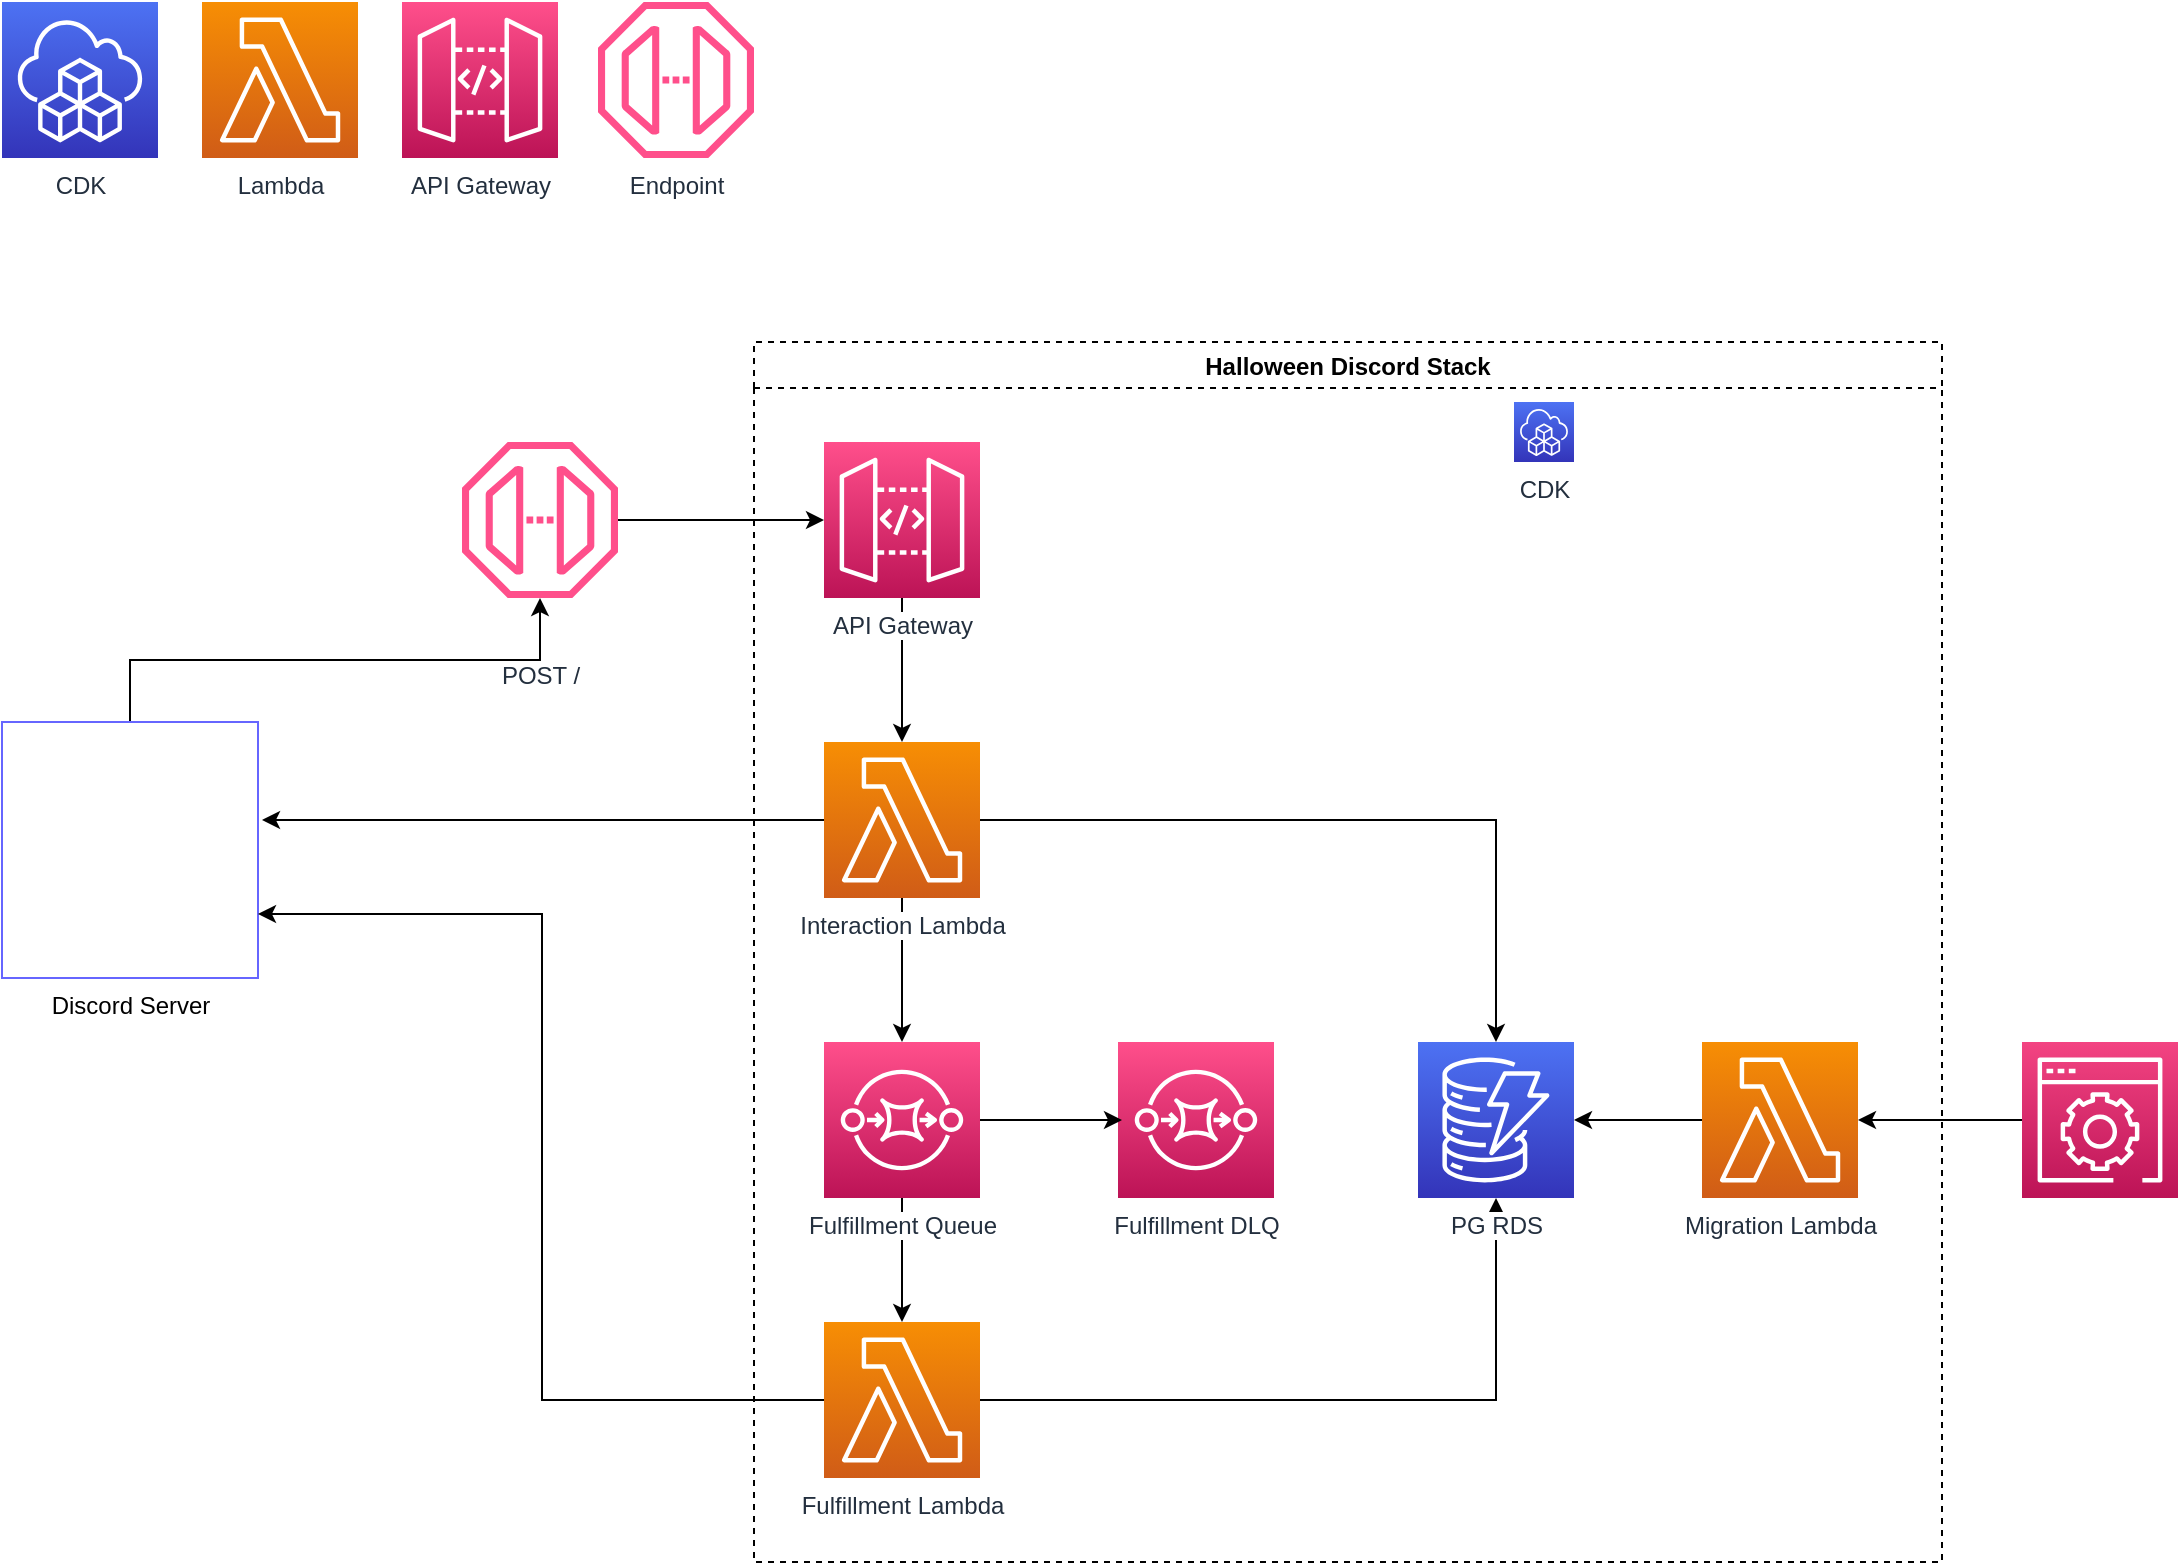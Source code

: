 <mxfile version="15.4.0" type="device"><diagram id="lnBdcAsuuI5BvBr5o2wi" name="Page-1"><mxGraphModel dx="1178" dy="698" grid="1" gridSize="10" guides="1" tooltips="1" connect="1" arrows="1" fold="1" page="1" pageScale="1" pageWidth="850" pageHeight="1100" math="0" shadow="0"><root><mxCell id="0"/><mxCell id="1" parent="0"/><mxCell id="oSQUYnhXIT-6xbtQuUzK-5" value="CDK" style="sketch=0;points=[[0,0,0],[0.25,0,0],[0.5,0,0],[0.75,0,0],[1,0,0],[0,1,0],[0.25,1,0],[0.5,1,0],[0.75,1,0],[1,1,0],[0,0.25,0],[0,0.5,0],[0,0.75,0],[1,0.25,0],[1,0.5,0],[1,0.75,0]];outlineConnect=0;fontColor=#232F3E;gradientColor=#4D72F3;gradientDirection=north;fillColor=#3334B9;strokeColor=#ffffff;dashed=0;verticalLabelPosition=bottom;verticalAlign=top;align=center;html=1;fontSize=12;fontStyle=0;aspect=fixed;shape=mxgraph.aws4.resourceIcon;resIcon=mxgraph.aws4.cloud_development_kit;" parent="1" vertex="1"><mxGeometry x="10" y="10" width="78" height="78" as="geometry"/></mxCell><mxCell id="oSQUYnhXIT-6xbtQuUzK-7" value="Lambda" style="sketch=0;points=[[0,0,0],[0.25,0,0],[0.5,0,0],[0.75,0,0],[1,0,0],[0,1,0],[0.25,1,0],[0.5,1,0],[0.75,1,0],[1,1,0],[0,0.25,0],[0,0.5,0],[0,0.75,0],[1,0.25,0],[1,0.5,0],[1,0.75,0]];outlineConnect=0;fontColor=#232F3E;gradientColor=#F78E04;gradientDirection=north;fillColor=#D05C17;strokeColor=#ffffff;dashed=0;verticalLabelPosition=bottom;verticalAlign=top;align=center;html=1;fontSize=12;fontStyle=0;aspect=fixed;shape=mxgraph.aws4.resourceIcon;resIcon=mxgraph.aws4.lambda;" parent="1" vertex="1"><mxGeometry x="110" y="10" width="78" height="78" as="geometry"/></mxCell><mxCell id="oSQUYnhXIT-6xbtQuUzK-8" value="API Gateway" style="sketch=0;points=[[0,0,0],[0.25,0,0],[0.5,0,0],[0.75,0,0],[1,0,0],[0,1,0],[0.25,1,0],[0.5,1,0],[0.75,1,0],[1,1,0],[0,0.25,0],[0,0.5,0],[0,0.75,0],[1,0.25,0],[1,0.5,0],[1,0.75,0]];outlineConnect=0;fontColor=#232F3E;gradientColor=#FF4F8B;gradientDirection=north;fillColor=#BC1356;strokeColor=#ffffff;dashed=0;verticalLabelPosition=bottom;verticalAlign=top;align=center;html=1;fontSize=12;fontStyle=0;aspect=fixed;shape=mxgraph.aws4.resourceIcon;resIcon=mxgraph.aws4.api_gateway;" parent="1" vertex="1"><mxGeometry x="210" y="10" width="78" height="78" as="geometry"/></mxCell><mxCell id="oSQUYnhXIT-6xbtQuUzK-9" value="Endpoint" style="sketch=0;outlineConnect=0;fontColor=#232F3E;gradientColor=none;fillColor=#FF4F8B;strokeColor=none;dashed=0;verticalLabelPosition=bottom;verticalAlign=top;align=center;html=1;fontSize=12;fontStyle=0;aspect=fixed;pointerEvents=1;shape=mxgraph.aws4.endpoint;" parent="1" vertex="1"><mxGeometry x="308" y="10" width="78" height="78" as="geometry"/></mxCell><mxCell id="oSQUYnhXIT-6xbtQuUzK-32" value="Halloween Discord Stack" style="swimlane;dashed=1;strokeColor=default;strokeWidth=1;" parent="1" vertex="1"><mxGeometry x="386" y="180" width="594" height="610" as="geometry"><mxRectangle x="410" y="210" width="180" height="23" as="alternateBounds"/></mxGeometry></mxCell><mxCell id="oSQUYnhXIT-6xbtQuUzK-20" value="CDK" style="sketch=0;points=[[0,0,0],[0.25,0,0],[0.5,0,0],[0.75,0,0],[1,0,0],[0,1,0],[0.25,1,0],[0.5,1,0],[0.75,1,0],[1,1,0],[0,0.25,0],[0,0.5,0],[0,0.75,0],[1,0.25,0],[1,0.5,0],[1,0.75,0]];outlineConnect=0;fontColor=#232F3E;gradientColor=#4D72F3;gradientDirection=north;fillColor=#3334B9;strokeColor=#ffffff;dashed=0;verticalLabelPosition=bottom;verticalAlign=top;align=center;html=1;fontSize=12;fontStyle=0;aspect=fixed;shape=mxgraph.aws4.resourceIcon;resIcon=mxgraph.aws4.cloud_development_kit;" parent="oSQUYnhXIT-6xbtQuUzK-32" vertex="1"><mxGeometry x="380" y="30" width="30" height="30" as="geometry"/></mxCell><mxCell id="9752AHz9aHxP6KpXcJha-4" style="edgeStyle=orthogonalEdgeStyle;rounded=0;orthogonalLoop=1;jettySize=auto;html=1;exitX=1;exitY=0.5;exitDx=0;exitDy=0;exitPerimeter=0;" parent="oSQUYnhXIT-6xbtQuUzK-32" source="oSQUYnhXIT-6xbtQuUzK-58" target="9752AHz9aHxP6KpXcJha-1" edge="1"><mxGeometry relative="1" as="geometry"/></mxCell><mxCell id="oSQUYnhXIT-6xbtQuUzK-58" value="Fulfillment Lambda" style="sketch=0;points=[[0,0,0],[0.25,0,0],[0.5,0,0],[0.75,0,0],[1,0,0],[0,1,0],[0.25,1,0],[0.5,1,0],[0.75,1,0],[1,1,0],[0,0.25,0],[0,0.5,0],[0,0.75,0],[1,0.25,0],[1,0.5,0],[1,0.75,0]];outlineConnect=0;fontColor=#232F3E;gradientColor=#F78E04;gradientDirection=north;fillColor=#D05C17;strokeColor=#ffffff;dashed=0;verticalLabelPosition=bottom;verticalAlign=top;align=center;html=1;fontSize=12;fontStyle=0;aspect=fixed;shape=mxgraph.aws4.resourceIcon;resIcon=mxgraph.aws4.lambda;labelBackgroundColor=default;" parent="oSQUYnhXIT-6xbtQuUzK-32" vertex="1"><mxGeometry x="35" y="490" width="78" height="78" as="geometry"/></mxCell><mxCell id="oSQUYnhXIT-6xbtQuUzK-79" style="edgeStyle=orthogonalEdgeStyle;rounded=0;jumpStyle=sharp;orthogonalLoop=1;jettySize=auto;html=1;exitX=0.5;exitY=1;exitDx=0;exitDy=0;exitPerimeter=0;shadow=0;" parent="oSQUYnhXIT-6xbtQuUzK-32" source="oSQUYnhXIT-6xbtQuUzK-73" target="oSQUYnhXIT-6xbtQuUzK-74" edge="1"><mxGeometry relative="1" as="geometry"/></mxCell><mxCell id="oSQUYnhXIT-6xbtQuUzK-73" value="API Gateway" style="sketch=0;points=[[0,0,0],[0.25,0,0],[0.5,0,0],[0.75,0,0],[1,0,0],[0,1,0],[0.25,1,0],[0.5,1,0],[0.75,1,0],[1,1,0],[0,0.25,0],[0,0.5,0],[0,0.75,0],[1,0.25,0],[1,0.5,0],[1,0.75,0]];outlineConnect=0;fontColor=#232F3E;gradientColor=#FF4F8B;gradientDirection=north;fillColor=#BC1356;strokeColor=#ffffff;dashed=0;verticalLabelPosition=bottom;verticalAlign=top;align=center;html=1;fontSize=12;fontStyle=0;aspect=fixed;shape=mxgraph.aws4.resourceIcon;resIcon=mxgraph.aws4.api_gateway;labelBackgroundColor=default;" parent="oSQUYnhXIT-6xbtQuUzK-32" vertex="1"><mxGeometry x="35" y="50" width="78" height="78" as="geometry"/></mxCell><mxCell id="oSQUYnhXIT-6xbtQuUzK-81" style="edgeStyle=orthogonalEdgeStyle;rounded=0;jumpStyle=sharp;orthogonalLoop=1;jettySize=auto;html=1;exitX=0.5;exitY=1;exitDx=0;exitDy=0;exitPerimeter=0;shadow=0;" parent="oSQUYnhXIT-6xbtQuUzK-32" source="oSQUYnhXIT-6xbtQuUzK-74" target="oSQUYnhXIT-6xbtQuUzK-75" edge="1"><mxGeometry relative="1" as="geometry"/></mxCell><mxCell id="9752AHz9aHxP6KpXcJha-5" style="edgeStyle=orthogonalEdgeStyle;rounded=0;orthogonalLoop=1;jettySize=auto;html=1;exitX=1;exitY=0.5;exitDx=0;exitDy=0;exitPerimeter=0;" parent="oSQUYnhXIT-6xbtQuUzK-32" source="oSQUYnhXIT-6xbtQuUzK-74" target="9752AHz9aHxP6KpXcJha-1" edge="1"><mxGeometry relative="1" as="geometry"/></mxCell><mxCell id="oSQUYnhXIT-6xbtQuUzK-74" value="Interaction Lambda" style="sketch=0;points=[[0,0,0],[0.25,0,0],[0.5,0,0],[0.75,0,0],[1,0,0],[0,1,0],[0.25,1,0],[0.5,1,0],[0.75,1,0],[1,1,0],[0,0.25,0],[0,0.5,0],[0,0.75,0],[1,0.25,0],[1,0.5,0],[1,0.75,0]];outlineConnect=0;fontColor=#232F3E;gradientColor=#F78E04;gradientDirection=north;fillColor=#D05C17;strokeColor=#ffffff;dashed=0;verticalLabelPosition=bottom;verticalAlign=top;align=center;html=1;fontSize=12;fontStyle=0;aspect=fixed;shape=mxgraph.aws4.resourceIcon;resIcon=mxgraph.aws4.lambda;labelBackgroundColor=default;" parent="oSQUYnhXIT-6xbtQuUzK-32" vertex="1"><mxGeometry x="35" y="200" width="78" height="78" as="geometry"/></mxCell><mxCell id="oSQUYnhXIT-6xbtQuUzK-82" style="edgeStyle=orthogonalEdgeStyle;rounded=0;jumpStyle=sharp;orthogonalLoop=1;jettySize=auto;html=1;exitX=0.5;exitY=1;exitDx=0;exitDy=0;exitPerimeter=0;shadow=0;" parent="oSQUYnhXIT-6xbtQuUzK-32" source="oSQUYnhXIT-6xbtQuUzK-75" target="oSQUYnhXIT-6xbtQuUzK-58" edge="1"><mxGeometry relative="1" as="geometry"/></mxCell><mxCell id="oSQUYnhXIT-6xbtQuUzK-75" value="Fulfillment Queue" style="sketch=0;points=[[0,0,0],[0.25,0,0],[0.5,0,0],[0.75,0,0],[1,0,0],[0,1,0],[0.25,1,0],[0.5,1,0],[0.75,1,0],[1,1,0],[0,0.25,0],[0,0.5,0],[0,0.75,0],[1,0.25,0],[1,0.5,0],[1,0.75,0]];outlineConnect=0;fontColor=#232F3E;gradientColor=#FF4F8B;gradientDirection=north;fillColor=#BC1356;strokeColor=#ffffff;dashed=0;verticalLabelPosition=bottom;verticalAlign=top;align=center;html=1;fontSize=12;fontStyle=0;aspect=fixed;shape=mxgraph.aws4.resourceIcon;resIcon=mxgraph.aws4.sqs;labelBackgroundColor=default;" parent="oSQUYnhXIT-6xbtQuUzK-32" vertex="1"><mxGeometry x="35" y="350" width="78" height="78" as="geometry"/></mxCell><mxCell id="9752AHz9aHxP6KpXcJha-1" value="PG RDS" style="sketch=0;points=[[0,0,0],[0.25,0,0],[0.5,0,0],[0.75,0,0],[1,0,0],[0,1,0],[0.25,1,0],[0.5,1,0],[0.75,1,0],[1,1,0],[0,0.25,0],[0,0.5,0],[0,0.75,0],[1,0.25,0],[1,0.5,0],[1,0.75,0]];outlineConnect=0;fontColor=#232F3E;gradientColor=#4D72F3;gradientDirection=north;fillColor=#3334B9;strokeColor=#ffffff;dashed=0;verticalLabelPosition=bottom;verticalAlign=top;align=center;html=1;fontSize=12;fontStyle=0;aspect=fixed;shape=mxgraph.aws4.resourceIcon;resIcon=mxgraph.aws4.dynamodb;labelBackgroundColor=default;" parent="oSQUYnhXIT-6xbtQuUzK-32" vertex="1"><mxGeometry x="332" y="350" width="78" height="78" as="geometry"/></mxCell><mxCell id="PQSC_l4jT2sE7PJyugXs-1" value="Fulfillment DLQ" style="sketch=0;points=[[0,0,0],[0.25,0,0],[0.5,0,0],[0.75,0,0],[1,0,0],[0,1,0],[0.25,1,0],[0.5,1,0],[0.75,1,0],[1,1,0],[0,0.25,0],[0,0.5,0],[0,0.75,0],[1,0.25,0],[1,0.5,0],[1,0.75,0]];outlineConnect=0;fontColor=#232F3E;gradientColor=#FF4F8B;gradientDirection=north;fillColor=#BC1356;strokeColor=#ffffff;dashed=0;verticalLabelPosition=bottom;verticalAlign=top;align=center;html=1;fontSize=12;fontStyle=0;aspect=fixed;shape=mxgraph.aws4.resourceIcon;resIcon=mxgraph.aws4.sqs;labelBackgroundColor=default;" parent="oSQUYnhXIT-6xbtQuUzK-32" vertex="1"><mxGeometry x="182" y="350" width="78" height="78" as="geometry"/></mxCell><mxCell id="3B48Or7UXeMlgIT2ND3F-3" style="edgeStyle=orthogonalEdgeStyle;rounded=0;orthogonalLoop=1;jettySize=auto;html=1;exitX=0;exitY=0.5;exitDx=0;exitDy=0;exitPerimeter=0;" parent="oSQUYnhXIT-6xbtQuUzK-32" source="3B48Or7UXeMlgIT2ND3F-1" target="9752AHz9aHxP6KpXcJha-1" edge="1"><mxGeometry relative="1" as="geometry"/></mxCell><mxCell id="3B48Or7UXeMlgIT2ND3F-1" value="Migration Lambda" style="sketch=0;points=[[0,0,0],[0.25,0,0],[0.5,0,0],[0.75,0,0],[1,0,0],[0,1,0],[0.25,1,0],[0.5,1,0],[0.75,1,0],[1,1,0],[0,0.25,0],[0,0.5,0],[0,0.75,0],[1,0.25,0],[1,0.5,0],[1,0.75,0]];outlineConnect=0;fontColor=#232F3E;gradientColor=#F78E04;gradientDirection=north;fillColor=#D05C17;strokeColor=#ffffff;dashed=0;verticalLabelPosition=bottom;verticalAlign=top;align=center;html=1;fontSize=12;fontStyle=0;aspect=fixed;shape=mxgraph.aws4.resourceIcon;resIcon=mxgraph.aws4.lambda;labelBackgroundColor=default;" parent="oSQUYnhXIT-6xbtQuUzK-32" vertex="1"><mxGeometry x="474" y="350" width="78" height="78" as="geometry"/></mxCell><mxCell id="oSQUYnhXIT-6xbtQuUzK-93" style="edgeStyle=orthogonalEdgeStyle;rounded=0;jumpStyle=sharp;orthogonalLoop=1;jettySize=auto;html=1;exitX=0.5;exitY=0;exitDx=0;exitDy=0;shadow=0;startArrow=none;startFill=0;endArrow=classic;endFill=1;" parent="1" source="oSQUYnhXIT-6xbtQuUzK-19" target="oSQUYnhXIT-6xbtQuUzK-76" edge="1"><mxGeometry relative="1" as="geometry"/></mxCell><mxCell id="oSQUYnhXIT-6xbtQuUzK-19" value="Discord Server" style="shape=image;html=1;verticalAlign=top;verticalLabelPosition=bottom;labelBackgroundColor=#ffffff;imageAspect=0;aspect=fixed;image=https://cdn4.iconfinder.com/data/icons/logos-and-brands/512/91_Discord_logo_logos-128.png;imageBorder=#6666FF;" parent="1" vertex="1"><mxGeometry x="10" y="370" width="128" height="128" as="geometry"/></mxCell><mxCell id="oSQUYnhXIT-6xbtQuUzK-78" style="edgeStyle=orthogonalEdgeStyle;rounded=0;jumpStyle=sharp;orthogonalLoop=1;jettySize=auto;html=1;shadow=0;entryX=0;entryY=0.5;entryDx=0;entryDy=0;entryPerimeter=0;" parent="1" source="oSQUYnhXIT-6xbtQuUzK-76" target="oSQUYnhXIT-6xbtQuUzK-73" edge="1"><mxGeometry relative="1" as="geometry"><mxPoint x="390" y="370" as="targetPoint"/></mxGeometry></mxCell><mxCell id="oSQUYnhXIT-6xbtQuUzK-76" value="POST /" style="sketch=0;outlineConnect=0;fontColor=#232F3E;gradientColor=none;fillColor=#FF4F8B;strokeColor=none;dashed=0;verticalLabelPosition=bottom;verticalAlign=middle;align=center;html=1;fontSize=12;fontStyle=0;aspect=fixed;pointerEvents=1;shape=mxgraph.aws4.endpoint;labelBackgroundColor=default;labelPosition=center;" parent="1" vertex="1"><mxGeometry x="240" y="230" width="78" height="78" as="geometry"/></mxCell><mxCell id="oSQUYnhXIT-6xbtQuUzK-83" style="edgeStyle=orthogonalEdgeStyle;rounded=0;jumpStyle=sharp;orthogonalLoop=1;jettySize=auto;html=1;exitX=0;exitY=0.5;exitDx=0;exitDy=0;exitPerimeter=0;entryX=1;entryY=0.75;entryDx=0;entryDy=0;shadow=0;" parent="1" source="oSQUYnhXIT-6xbtQuUzK-58" target="oSQUYnhXIT-6xbtQuUzK-19" edge="1"><mxGeometry relative="1" as="geometry"><Array as="points"><mxPoint x="280" y="709"/><mxPoint x="280" y="466"/></Array></mxGeometry></mxCell><mxCell id="oSQUYnhXIT-6xbtQuUzK-91" style="edgeStyle=orthogonalEdgeStyle;rounded=0;jumpStyle=sharp;orthogonalLoop=1;jettySize=auto;html=1;exitX=0;exitY=0.5;exitDx=0;exitDy=0;exitPerimeter=0;shadow=0;startArrow=none;startFill=0;endArrow=classic;endFill=1;" parent="1" source="oSQUYnhXIT-6xbtQuUzK-74" edge="1"><mxGeometry relative="1" as="geometry"><mxPoint x="140" y="419" as="targetPoint"/></mxGeometry></mxCell><mxCell id="PQSC_l4jT2sE7PJyugXs-2" style="edgeStyle=orthogonalEdgeStyle;rounded=0;orthogonalLoop=1;jettySize=auto;html=1;exitX=1;exitY=0.5;exitDx=0;exitDy=0;exitPerimeter=0;" parent="1" source="oSQUYnhXIT-6xbtQuUzK-75" edge="1"><mxGeometry relative="1" as="geometry"><mxPoint x="570" y="569" as="targetPoint"/></mxGeometry></mxCell><mxCell id="3B48Or7UXeMlgIT2ND3F-5" style="edgeStyle=orthogonalEdgeStyle;rounded=0;orthogonalLoop=1;jettySize=auto;html=1;" parent="1" source="3B48Or7UXeMlgIT2ND3F-4" target="3B48Or7UXeMlgIT2ND3F-1" edge="1"><mxGeometry relative="1" as="geometry"/></mxCell><mxCell id="3B48Or7UXeMlgIT2ND3F-4" value="" style="sketch=0;points=[[0,0,0],[0.25,0,0],[0.5,0,0],[0.75,0,0],[1,0,0],[0,1,0],[0.25,1,0],[0.5,1,0],[0.75,1,0],[1,1,0],[0,0.25,0],[0,0.5,0],[0,0.75,0],[1,0.25,0],[1,0.5,0],[1,0.75,0]];points=[[0,0,0],[0.25,0,0],[0.5,0,0],[0.75,0,0],[1,0,0],[0,1,0],[0.25,1,0],[0.5,1,0],[0.75,1,0],[1,1,0],[0,0.25,0],[0,0.5,0],[0,0.75,0],[1,0.25,0],[1,0.5,0],[1,0.75,0]];outlineConnect=0;fontColor=#232F3E;gradientColor=#F34482;gradientDirection=north;fillColor=#BC1356;strokeColor=#ffffff;dashed=0;verticalLabelPosition=bottom;verticalAlign=top;align=center;html=1;fontSize=12;fontStyle=0;aspect=fixed;shape=mxgraph.aws4.resourceIcon;resIcon=mxgraph.aws4.management_console;" parent="1" vertex="1"><mxGeometry x="1020" y="530" width="78" height="78" as="geometry"/></mxCell></root></mxGraphModel></diagram></mxfile>